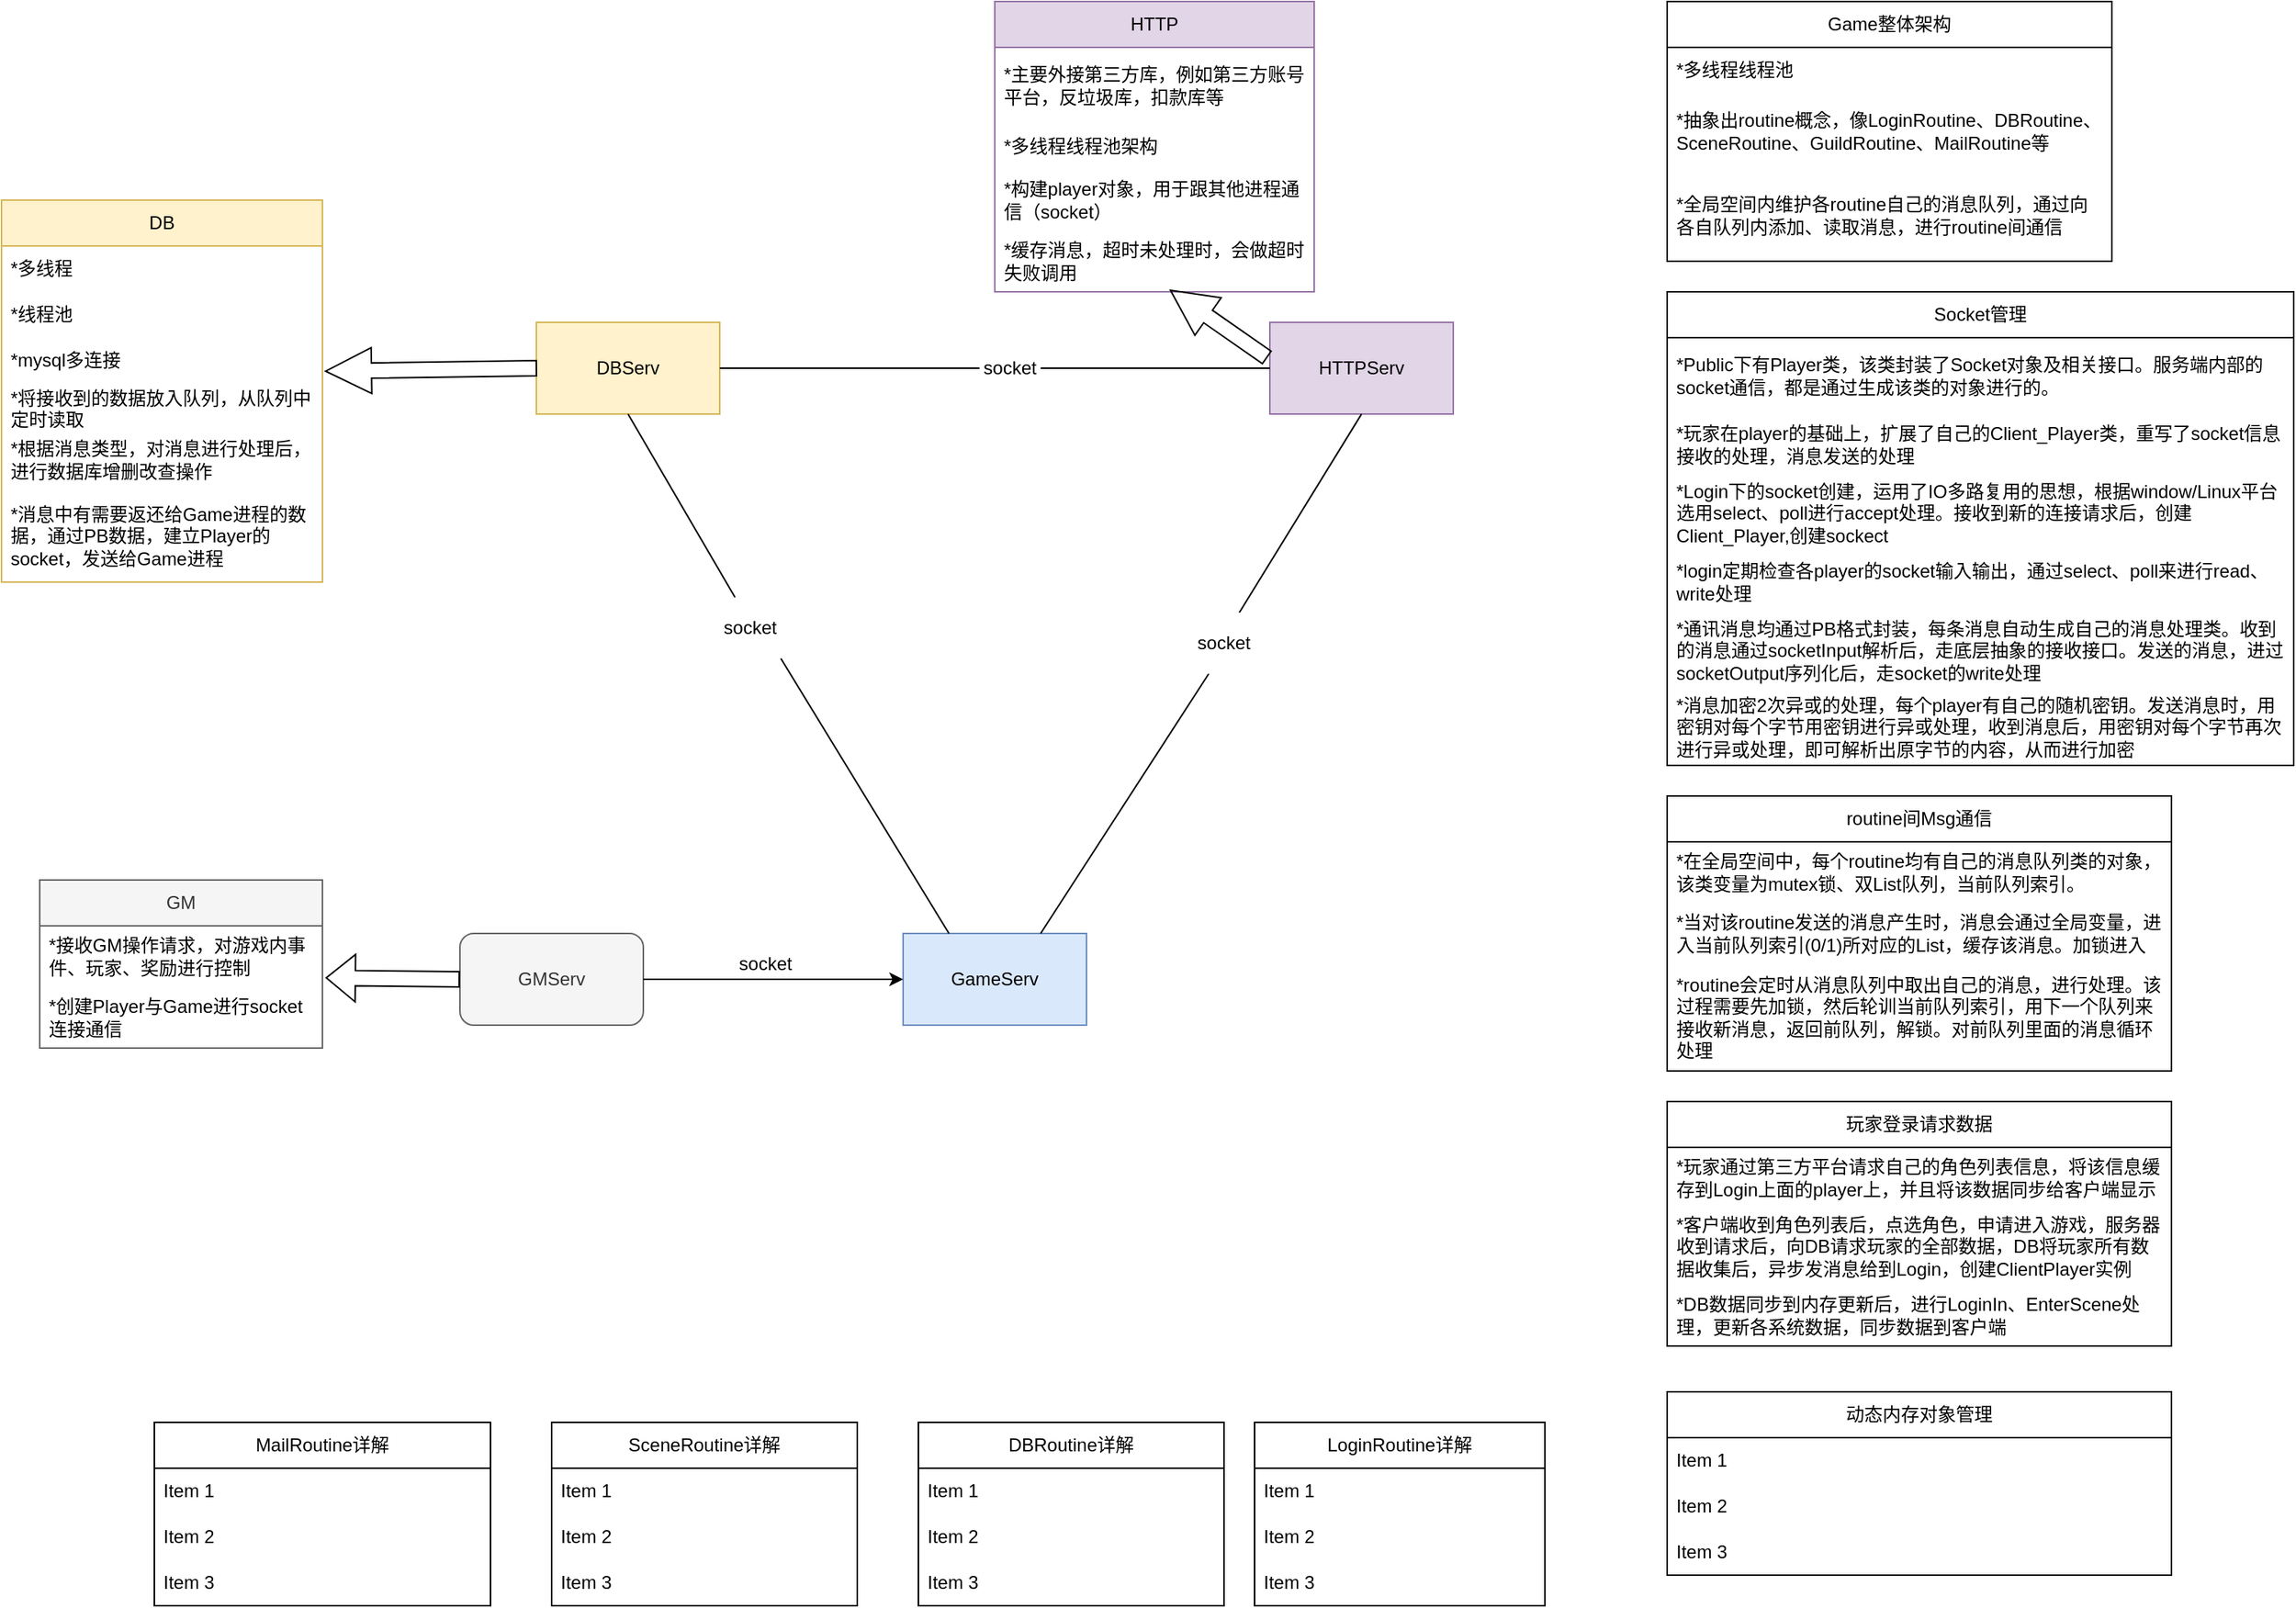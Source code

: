 <mxfile version="20.8.14" type="github">
  <diagram name="第 1 页" id="2zzjvKbSOy1SyM4pG3Pb">
    <mxGraphModel dx="1434" dy="764" grid="1" gridSize="10" guides="1" tooltips="1" connect="1" arrows="1" fold="1" page="1" pageScale="1" pageWidth="827" pageHeight="1169" math="0" shadow="0">
      <root>
        <mxCell id="0" />
        <mxCell id="1" parent="0" />
        <mxCell id="Lvl2Drqpu6WyYU6d_-Ae-1" value="GameServ" style="rounded=0;whiteSpace=wrap;html=1;fillColor=#dae8fc;strokeColor=#6c8ebf;" parent="1" vertex="1">
          <mxGeometry x="670" y="630" width="120" height="60" as="geometry" />
        </mxCell>
        <mxCell id="Lvl2Drqpu6WyYU6d_-Ae-2" value="DBServ" style="rounded=0;whiteSpace=wrap;html=1;fillColor=#fff2cc;strokeColor=#d6b656;" parent="1" vertex="1">
          <mxGeometry x="430" y="230" width="120" height="60" as="geometry" />
        </mxCell>
        <mxCell id="Lvl2Drqpu6WyYU6d_-Ae-3" value="HTTPServ" style="rounded=0;whiteSpace=wrap;html=1;fillColor=#e1d5e7;strokeColor=#9673a6;" parent="1" vertex="1">
          <mxGeometry x="910" y="230" width="120" height="60" as="geometry" />
        </mxCell>
        <mxCell id="Lvl2Drqpu6WyYU6d_-Ae-4" value="GMServ" style="rounded=1;whiteSpace=wrap;html=1;fillColor=#f5f5f5;fontColor=#333333;strokeColor=#666666;" parent="1" vertex="1">
          <mxGeometry x="380" y="630" width="120" height="60" as="geometry" />
        </mxCell>
        <mxCell id="Lvl2Drqpu6WyYU6d_-Ae-5" value="" style="endArrow=none;html=1;rounded=0;entryX=0.5;entryY=1;entryDx=0;entryDy=0;exitX=0.25;exitY=0;exitDx=0;exitDy=0;startArrow=none;" parent="1" source="Lvl2Drqpu6WyYU6d_-Ae-9" target="Lvl2Drqpu6WyYU6d_-Ae-2" edge="1">
          <mxGeometry width="50" height="50" relative="1" as="geometry">
            <mxPoint x="390" y="420" as="sourcePoint" />
            <mxPoint x="440" y="370" as="targetPoint" />
          </mxGeometry>
        </mxCell>
        <mxCell id="Lvl2Drqpu6WyYU6d_-Ae-6" value="" style="endArrow=none;html=1;rounded=0;entryX=0;entryY=0.5;entryDx=0;entryDy=0;exitX=1;exitY=0.5;exitDx=0;exitDy=0;startArrow=none;" parent="1" source="Lvl2Drqpu6WyYU6d_-Ae-13" target="Lvl2Drqpu6WyYU6d_-Ae-3" edge="1">
          <mxGeometry width="50" height="50" relative="1" as="geometry">
            <mxPoint x="390" y="420" as="sourcePoint" />
            <mxPoint x="440" y="370" as="targetPoint" />
          </mxGeometry>
        </mxCell>
        <mxCell id="Lvl2Drqpu6WyYU6d_-Ae-7" value="" style="endArrow=none;html=1;rounded=0;entryX=0.5;entryY=1;entryDx=0;entryDy=0;exitX=0.75;exitY=0;exitDx=0;exitDy=0;startArrow=none;" parent="1" source="Lvl2Drqpu6WyYU6d_-Ae-11" target="Lvl2Drqpu6WyYU6d_-Ae-3" edge="1">
          <mxGeometry width="50" height="50" relative="1" as="geometry">
            <mxPoint x="390" y="420" as="sourcePoint" />
            <mxPoint x="440" y="370" as="targetPoint" />
          </mxGeometry>
        </mxCell>
        <mxCell id="Lvl2Drqpu6WyYU6d_-Ae-10" value="" style="endArrow=none;html=1;rounded=0;entryX=1;entryY=1;entryDx=0;entryDy=0;exitX=0.25;exitY=0;exitDx=0;exitDy=0;" parent="1" source="Lvl2Drqpu6WyYU6d_-Ae-1" target="Lvl2Drqpu6WyYU6d_-Ae-9" edge="1">
          <mxGeometry width="50" height="50" relative="1" as="geometry">
            <mxPoint x="384" y="880" as="sourcePoint" />
            <mxPoint x="170" y="140" as="targetPoint" />
          </mxGeometry>
        </mxCell>
        <mxCell id="Lvl2Drqpu6WyYU6d_-Ae-9" value="socket" style="whiteSpace=wrap;html=1;aspect=fixed;strokeColor=none;" parent="1" vertex="1">
          <mxGeometry x="550" y="410" width="40" height="40" as="geometry" />
        </mxCell>
        <mxCell id="Lvl2Drqpu6WyYU6d_-Ae-12" value="socket" style="whiteSpace=wrap;html=1;aspect=fixed;strokeColor=none;" parent="1" vertex="1">
          <mxGeometry x="560" y="630" width="40" height="40" as="geometry" />
        </mxCell>
        <mxCell id="Lvl2Drqpu6WyYU6d_-Ae-14" value="" style="endArrow=none;html=1;rounded=0;exitX=0.75;exitY=0;exitDx=0;exitDy=0;entryX=0.25;entryY=1;entryDx=0;entryDy=0;" parent="1" source="Lvl2Drqpu6WyYU6d_-Ae-1" target="Lvl2Drqpu6WyYU6d_-Ae-11" edge="1">
          <mxGeometry width="50" height="50" relative="1" as="geometry">
            <mxPoint x="444" y="880" as="sourcePoint" />
            <mxPoint x="960" y="380" as="targetPoint" />
          </mxGeometry>
        </mxCell>
        <mxCell id="Lvl2Drqpu6WyYU6d_-Ae-11" value="socket" style="whiteSpace=wrap;html=1;aspect=fixed;strokeColor=none;" parent="1" vertex="1">
          <mxGeometry x="860" y="420" width="40" height="40" as="geometry" />
        </mxCell>
        <mxCell id="Lvl2Drqpu6WyYU6d_-Ae-16" value="" style="endArrow=none;html=1;rounded=0;entryX=0;entryY=0.5;entryDx=0;entryDy=0;exitX=1;exitY=0.5;exitDx=0;exitDy=0;" parent="1" source="Lvl2Drqpu6WyYU6d_-Ae-2" target="Lvl2Drqpu6WyYU6d_-Ae-13" edge="1">
          <mxGeometry width="50" height="50" relative="1" as="geometry">
            <mxPoint x="280" y="160" as="sourcePoint" />
            <mxPoint x="570" y="160" as="targetPoint" />
          </mxGeometry>
        </mxCell>
        <mxCell id="Lvl2Drqpu6WyYU6d_-Ae-13" value="socket" style="whiteSpace=wrap;html=1;aspect=fixed;strokeColor=none;" parent="1" vertex="1">
          <mxGeometry x="720" y="240" width="40" height="40" as="geometry" />
        </mxCell>
        <mxCell id="Lvl2Drqpu6WyYU6d_-Ae-17" value="" style="endArrow=classic;html=1;rounded=0;exitX=1;exitY=0.5;exitDx=0;exitDy=0;entryX=0;entryY=0.5;entryDx=0;entryDy=0;" parent="1" source="Lvl2Drqpu6WyYU6d_-Ae-4" target="Lvl2Drqpu6WyYU6d_-Ae-1" edge="1">
          <mxGeometry width="50" height="50" relative="1" as="geometry">
            <mxPoint x="390" y="720" as="sourcePoint" />
            <mxPoint x="440" y="670" as="targetPoint" />
          </mxGeometry>
        </mxCell>
        <mxCell id="Lvl2Drqpu6WyYU6d_-Ae-18" value="" style="shape=arrow;endArrow=classic;html=1;rounded=0;exitX=0;exitY=0.5;exitDx=0;exitDy=0;entryX=1.01;entryY=0.733;entryDx=0;entryDy=0;entryPerimeter=0;" parent="1" source="Lvl2Drqpu6WyYU6d_-Ae-2" target="Lvl2Drqpu6WyYU6d_-Ae-31" edge="1">
          <mxGeometry width="50" height="50" relative="1" as="geometry">
            <mxPoint x="390" y="320" as="sourcePoint" />
            <mxPoint x="240" y="150" as="targetPoint" />
          </mxGeometry>
        </mxCell>
        <mxCell id="Lvl2Drqpu6WyYU6d_-Ae-20" value="HTTP" style="swimlane;fontStyle=0;childLayout=stackLayout;horizontal=1;startSize=30;horizontalStack=0;resizeParent=1;resizeParentMax=0;resizeLast=0;collapsible=1;marginBottom=0;whiteSpace=wrap;html=1;fillColor=#e1d5e7;strokeColor=#9673a6;" parent="1" vertex="1">
          <mxGeometry x="730" y="20" width="209" height="190" as="geometry">
            <mxRectangle x="1280" y="40" width="60" height="30" as="alternateBounds" />
          </mxGeometry>
        </mxCell>
        <mxCell id="Lvl2Drqpu6WyYU6d_-Ae-21" value="*主要外接第三方库，例如第三方账号平台，反垃圾库，扣款库等" style="text;strokeColor=none;fillColor=none;align=left;verticalAlign=middle;spacingLeft=4;spacingRight=4;overflow=hidden;points=[[0,0.5],[1,0.5]];portConstraint=eastwest;rotatable=0;whiteSpace=wrap;html=1;" parent="Lvl2Drqpu6WyYU6d_-Ae-20" vertex="1">
          <mxGeometry y="30" width="209" height="50" as="geometry" />
        </mxCell>
        <mxCell id="Lvl2Drqpu6WyYU6d_-Ae-22" value="*多线程线程池架构" style="text;strokeColor=none;fillColor=none;align=left;verticalAlign=middle;spacingLeft=4;spacingRight=4;overflow=hidden;points=[[0,0.5],[1,0.5]];portConstraint=eastwest;rotatable=0;whiteSpace=wrap;html=1;" parent="Lvl2Drqpu6WyYU6d_-Ae-20" vertex="1">
          <mxGeometry y="80" width="209" height="30" as="geometry" />
        </mxCell>
        <mxCell id="Lvl2Drqpu6WyYU6d_-Ae-23" value="*构建player对象，用于跟其他进程通信（socket）" style="text;strokeColor=none;fillColor=none;align=left;verticalAlign=middle;spacingLeft=4;spacingRight=4;overflow=hidden;points=[[0,0.5],[1,0.5]];portConstraint=eastwest;rotatable=0;whiteSpace=wrap;html=1;" parent="Lvl2Drqpu6WyYU6d_-Ae-20" vertex="1">
          <mxGeometry y="110" width="209" height="40" as="geometry" />
        </mxCell>
        <mxCell id="Lvl2Drqpu6WyYU6d_-Ae-26" value="*缓存消息，超时未处理时，会做超时失败调用" style="text;strokeColor=none;fillColor=none;align=left;verticalAlign=middle;spacingLeft=4;spacingRight=4;overflow=hidden;points=[[0,0.5],[1,0.5]];portConstraint=eastwest;rotatable=0;whiteSpace=wrap;html=1;fontSize=12;fontFamily=Helvetica;fontColor=default;" parent="Lvl2Drqpu6WyYU6d_-Ae-20" vertex="1">
          <mxGeometry y="150" width="209" height="40" as="geometry" />
        </mxCell>
        <mxCell id="Lvl2Drqpu6WyYU6d_-Ae-28" value="DB" style="swimlane;fontStyle=0;childLayout=stackLayout;horizontal=1;startSize=30;horizontalStack=0;resizeParent=1;resizeParentMax=0;resizeLast=0;collapsible=1;marginBottom=0;whiteSpace=wrap;html=1;strokeColor=#d6b656;fontFamily=Helvetica;fontSize=12;fillColor=#fff2cc;" parent="1" vertex="1">
          <mxGeometry x="80" y="150" width="210" height="250" as="geometry">
            <mxRectangle x="30" y="40" width="60" height="30" as="alternateBounds" />
          </mxGeometry>
        </mxCell>
        <mxCell id="Lvl2Drqpu6WyYU6d_-Ae-29" value="*多线程" style="text;strokeColor=none;fillColor=none;align=left;verticalAlign=middle;spacingLeft=4;spacingRight=4;overflow=hidden;points=[[0,0.5],[1,0.5]];portConstraint=eastwest;rotatable=0;whiteSpace=wrap;html=1;fontSize=12;fontFamily=Helvetica;fontColor=default;" parent="Lvl2Drqpu6WyYU6d_-Ae-28" vertex="1">
          <mxGeometry y="30" width="210" height="30" as="geometry" />
        </mxCell>
        <mxCell id="Lvl2Drqpu6WyYU6d_-Ae-30" value="*线程池" style="text;strokeColor=none;fillColor=none;align=left;verticalAlign=middle;spacingLeft=4;spacingRight=4;overflow=hidden;points=[[0,0.5],[1,0.5]];portConstraint=eastwest;rotatable=0;whiteSpace=wrap;html=1;fontSize=12;fontFamily=Helvetica;fontColor=default;" parent="Lvl2Drqpu6WyYU6d_-Ae-28" vertex="1">
          <mxGeometry y="60" width="210" height="30" as="geometry" />
        </mxCell>
        <mxCell id="Lvl2Drqpu6WyYU6d_-Ae-31" value="*mysql多连接" style="text;strokeColor=none;fillColor=none;align=left;verticalAlign=middle;spacingLeft=4;spacingRight=4;overflow=hidden;points=[[0,0.5],[1,0.5]];portConstraint=eastwest;rotatable=0;whiteSpace=wrap;html=1;fontSize=12;fontFamily=Helvetica;fontColor=default;" parent="Lvl2Drqpu6WyYU6d_-Ae-28" vertex="1">
          <mxGeometry y="90" width="210" height="30" as="geometry" />
        </mxCell>
        <mxCell id="Lvl2Drqpu6WyYU6d_-Ae-32" value="*将接收到的数据放入队列，从队列中定时读取" style="text;strokeColor=none;fillColor=none;align=left;verticalAlign=middle;spacingLeft=4;spacingRight=4;overflow=hidden;points=[[0,0.5],[1,0.5]];portConstraint=eastwest;rotatable=0;whiteSpace=wrap;html=1;fontSize=12;fontFamily=Helvetica;fontColor=default;" parent="Lvl2Drqpu6WyYU6d_-Ae-28" vertex="1">
          <mxGeometry y="120" width="210" height="30" as="geometry" />
        </mxCell>
        <mxCell id="Lvl2Drqpu6WyYU6d_-Ae-34" value="*根据消息类型，对消息进行处理后，进行数据库增删改查操作" style="text;strokeColor=none;fillColor=none;align=left;verticalAlign=middle;spacingLeft=4;spacingRight=4;overflow=hidden;points=[[0,0.5],[1,0.5]];portConstraint=eastwest;rotatable=0;whiteSpace=wrap;html=1;fontSize=12;fontFamily=Helvetica;fontColor=default;" parent="Lvl2Drqpu6WyYU6d_-Ae-28" vertex="1">
          <mxGeometry y="150" width="210" height="40" as="geometry" />
        </mxCell>
        <mxCell id="Lvl2Drqpu6WyYU6d_-Ae-33" value="*消息中有需要返还给Game进程的数据，通过PB数据，建立Player的socket，发送给Game进程" style="text;strokeColor=none;fillColor=none;align=left;verticalAlign=middle;spacingLeft=4;spacingRight=4;overflow=hidden;points=[[0,0.5],[1,0.5]];portConstraint=eastwest;rotatable=0;whiteSpace=wrap;html=1;fontSize=12;fontFamily=Helvetica;fontColor=default;" parent="Lvl2Drqpu6WyYU6d_-Ae-28" vertex="1">
          <mxGeometry y="190" width="210" height="60" as="geometry" />
        </mxCell>
        <mxCell id="Lvl2Drqpu6WyYU6d_-Ae-35" value="" style="shape=arrow;endArrow=classic;html=1;rounded=0;fontFamily=Helvetica;fontSize=12;fontColor=default;entryX=0.55;entryY=0.975;entryDx=0;entryDy=0;entryPerimeter=0;exitX=-0.017;exitY=0.383;exitDx=0;exitDy=0;exitPerimeter=0;" parent="1" source="Lvl2Drqpu6WyYU6d_-Ae-3" target="Lvl2Drqpu6WyYU6d_-Ae-26" edge="1">
          <mxGeometry width="50" height="50" relative="1" as="geometry">
            <mxPoint x="850" y="220" as="sourcePoint" />
            <mxPoint x="900" y="170" as="targetPoint" />
          </mxGeometry>
        </mxCell>
        <mxCell id="Lvl2Drqpu6WyYU6d_-Ae-37" value="Game整体架构" style="swimlane;fontStyle=0;childLayout=stackLayout;horizontal=1;startSize=30;horizontalStack=0;resizeParent=1;resizeParentMax=0;resizeLast=0;collapsible=1;marginBottom=0;whiteSpace=wrap;html=1;strokeColor=default;fontFamily=Helvetica;fontSize=12;fontColor=default;fillColor=default;" parent="1" vertex="1">
          <mxGeometry x="1170" y="20" width="291" height="170" as="geometry" />
        </mxCell>
        <mxCell id="Lvl2Drqpu6WyYU6d_-Ae-38" value="*多线程线程池" style="text;strokeColor=none;fillColor=none;align=left;verticalAlign=middle;spacingLeft=4;spacingRight=4;overflow=hidden;points=[[0,0.5],[1,0.5]];portConstraint=eastwest;rotatable=0;whiteSpace=wrap;html=1;fontSize=12;fontFamily=Helvetica;fontColor=default;" parent="Lvl2Drqpu6WyYU6d_-Ae-37" vertex="1">
          <mxGeometry y="30" width="291" height="30" as="geometry" />
        </mxCell>
        <mxCell id="Lvl2Drqpu6WyYU6d_-Ae-39" value="*抽象出routine概念，像LoginRoutine、DBRoutine、SceneRoutine、GuildRoutine、MailRoutine等" style="text;strokeColor=none;fillColor=none;align=left;verticalAlign=middle;spacingLeft=4;spacingRight=4;overflow=hidden;points=[[0,0.5],[1,0.5]];portConstraint=eastwest;rotatable=0;whiteSpace=wrap;html=1;fontSize=12;fontFamily=Helvetica;fontColor=default;" parent="Lvl2Drqpu6WyYU6d_-Ae-37" vertex="1">
          <mxGeometry y="60" width="291" height="50" as="geometry" />
        </mxCell>
        <mxCell id="Lvl2Drqpu6WyYU6d_-Ae-40" value="*全局空间内维护各routine自己的消息队列，通过向各自队列内添加、读取消息，进行routine间通信" style="text;strokeColor=none;fillColor=none;align=left;verticalAlign=middle;spacingLeft=4;spacingRight=4;overflow=hidden;points=[[0,0.5],[1,0.5]];portConstraint=eastwest;rotatable=0;whiteSpace=wrap;html=1;fontSize=12;fontFamily=Helvetica;fontColor=default;" parent="Lvl2Drqpu6WyYU6d_-Ae-37" vertex="1">
          <mxGeometry y="110" width="291" height="60" as="geometry" />
        </mxCell>
        <mxCell id="Lvl2Drqpu6WyYU6d_-Ae-41" value="Socket管理" style="swimlane;fontStyle=0;childLayout=stackLayout;horizontal=1;startSize=30;horizontalStack=0;resizeParent=1;resizeParentMax=0;resizeLast=0;collapsible=1;marginBottom=0;whiteSpace=wrap;html=1;strokeColor=default;fontFamily=Helvetica;fontSize=12;fontColor=default;fillColor=default;" parent="1" vertex="1">
          <mxGeometry x="1170" y="210" width="410" height="310" as="geometry" />
        </mxCell>
        <mxCell id="Lvl2Drqpu6WyYU6d_-Ae-42" value="*Public下有Player类，该类封装了Socket对象及相关接口。服务端内部的socket通信，都是通过生成该类的对象进行的。" style="text;strokeColor=none;fillColor=none;align=left;verticalAlign=middle;spacingLeft=4;spacingRight=4;overflow=hidden;points=[[0,0.5],[1,0.5]];portConstraint=eastwest;rotatable=0;whiteSpace=wrap;html=1;fontSize=12;fontFamily=Helvetica;fontColor=default;" parent="Lvl2Drqpu6WyYU6d_-Ae-41" vertex="1">
          <mxGeometry y="30" width="410" height="50" as="geometry" />
        </mxCell>
        <mxCell id="Lvl2Drqpu6WyYU6d_-Ae-43" value="*玩家在player的基础上，扩展了自己的Client_Player类，重写了socket信息接收的处理，消息发送的处理" style="text;strokeColor=none;fillColor=none;align=left;verticalAlign=middle;spacingLeft=4;spacingRight=4;overflow=hidden;points=[[0,0.5],[1,0.5]];portConstraint=eastwest;rotatable=0;whiteSpace=wrap;html=1;fontSize=12;fontFamily=Helvetica;fontColor=default;" parent="Lvl2Drqpu6WyYU6d_-Ae-41" vertex="1">
          <mxGeometry y="80" width="410" height="40" as="geometry" />
        </mxCell>
        <mxCell id="Lvl2Drqpu6WyYU6d_-Ae-44" value="*Login下的socket创建，运用了IO多路复用的思想，根据window/Linux平台选用select、poll进行accept处理。接收到新的连接请求后，创建Client_Player,创建sockect" style="text;strokeColor=none;fillColor=none;align=left;verticalAlign=middle;spacingLeft=4;spacingRight=4;overflow=hidden;points=[[0,0.5],[1,0.5]];portConstraint=eastwest;rotatable=0;whiteSpace=wrap;html=1;fontSize=12;fontFamily=Helvetica;fontColor=default;" parent="Lvl2Drqpu6WyYU6d_-Ae-41" vertex="1">
          <mxGeometry y="120" width="410" height="50" as="geometry" />
        </mxCell>
        <mxCell id="Lvl2Drqpu6WyYU6d_-Ae-78" value="*login定期检查各player的socket输入输出，通过select、poll来进行read、write处理" style="text;strokeColor=none;fillColor=none;align=left;verticalAlign=middle;spacingLeft=4;spacingRight=4;overflow=hidden;points=[[0,0.5],[1,0.5]];portConstraint=eastwest;rotatable=0;whiteSpace=wrap;html=1;fontSize=12;fontFamily=Helvetica;fontColor=default;" parent="Lvl2Drqpu6WyYU6d_-Ae-41" vertex="1">
          <mxGeometry y="170" width="410" height="40" as="geometry" />
        </mxCell>
        <mxCell id="Lvl2Drqpu6WyYU6d_-Ae-80" value="*通讯消息均通过PB格式封装，每条消息自动生成自己的消息处理类。收到的消息通过socketInput解析后，走底层抽象的接收接口。发送的消息，进过socketOutput序列化后，走socket的write处理" style="text;strokeColor=none;fillColor=none;align=left;verticalAlign=middle;spacingLeft=4;spacingRight=4;overflow=hidden;points=[[0,0.5],[1,0.5]];portConstraint=eastwest;rotatable=0;whiteSpace=wrap;html=1;fontSize=12;fontFamily=Helvetica;fontColor=default;" parent="Lvl2Drqpu6WyYU6d_-Ae-41" vertex="1">
          <mxGeometry y="210" width="410" height="50" as="geometry" />
        </mxCell>
        <mxCell id="Lvl2Drqpu6WyYU6d_-Ae-79" value="*消息加密2次异或的处理，每个player有自己的随机密钥。发送消息时，用密钥对每个字节用密钥进行异或处理，收到消息后，用密钥对每个字节再次进行异或处理，即可解析出原字节的内容，从而进行加密" style="text;strokeColor=none;fillColor=none;align=left;verticalAlign=middle;spacingLeft=4;spacingRight=4;overflow=hidden;points=[[0,0.5],[1,0.5]];portConstraint=eastwest;rotatable=0;whiteSpace=wrap;html=1;fontSize=12;fontFamily=Helvetica;fontColor=default;" parent="Lvl2Drqpu6WyYU6d_-Ae-41" vertex="1">
          <mxGeometry y="260" width="410" height="50" as="geometry" />
        </mxCell>
        <mxCell id="Lvl2Drqpu6WyYU6d_-Ae-45" value="routine间Msg通信" style="swimlane;fontStyle=0;childLayout=stackLayout;horizontal=1;startSize=30;horizontalStack=0;resizeParent=1;resizeParentMax=0;resizeLast=0;collapsible=1;marginBottom=0;whiteSpace=wrap;html=1;strokeColor=default;fontFamily=Helvetica;fontSize=12;fontColor=default;fillColor=default;" parent="1" vertex="1">
          <mxGeometry x="1170" y="540" width="330" height="180" as="geometry" />
        </mxCell>
        <mxCell id="Lvl2Drqpu6WyYU6d_-Ae-46" value="*在全局空间中，每个routine均有自己的消息队列类的对象，该类变量为mutex锁、双List队列，当前队列索引。" style="text;strokeColor=none;fillColor=none;align=left;verticalAlign=middle;spacingLeft=4;spacingRight=4;overflow=hidden;points=[[0,0.5],[1,0.5]];portConstraint=eastwest;rotatable=0;whiteSpace=wrap;html=1;fontSize=12;fontFamily=Helvetica;fontColor=default;" parent="Lvl2Drqpu6WyYU6d_-Ae-45" vertex="1">
          <mxGeometry y="30" width="330" height="40" as="geometry" />
        </mxCell>
        <mxCell id="Lvl2Drqpu6WyYU6d_-Ae-47" value="*当对该routine发送的消息产生时，消息会通过全局变量，进入当前队列索引(0/1)所对应的List，缓存该消息。加锁进入" style="text;strokeColor=none;fillColor=none;align=left;verticalAlign=middle;spacingLeft=4;spacingRight=4;overflow=hidden;points=[[0,0.5],[1,0.5]];portConstraint=eastwest;rotatable=0;whiteSpace=wrap;html=1;fontSize=12;fontFamily=Helvetica;fontColor=default;" parent="Lvl2Drqpu6WyYU6d_-Ae-45" vertex="1">
          <mxGeometry y="70" width="330" height="40" as="geometry" />
        </mxCell>
        <mxCell id="Lvl2Drqpu6WyYU6d_-Ae-48" value="*routine会定时从消息队列中取出自己的消息，进行处理。该过程需要先加锁，然后轮训当前队列索引，用下一个队列来接收新消息，返回前队列，解锁。对前队列里面的消息循环处理" style="text;strokeColor=none;fillColor=none;align=left;verticalAlign=middle;spacingLeft=4;spacingRight=4;overflow=hidden;points=[[0,0.5],[1,0.5]];portConstraint=eastwest;rotatable=0;whiteSpace=wrap;html=1;fontSize=12;fontFamily=Helvetica;fontColor=default;" parent="Lvl2Drqpu6WyYU6d_-Ae-45" vertex="1">
          <mxGeometry y="110" width="330" height="70" as="geometry" />
        </mxCell>
        <mxCell id="Lvl2Drqpu6WyYU6d_-Ae-49" value="玩家登录请求数据" style="swimlane;fontStyle=0;childLayout=stackLayout;horizontal=1;startSize=30;horizontalStack=0;resizeParent=1;resizeParentMax=0;resizeLast=0;collapsible=1;marginBottom=0;whiteSpace=wrap;html=1;strokeColor=default;fontFamily=Helvetica;fontSize=12;fontColor=default;fillColor=default;" parent="1" vertex="1">
          <mxGeometry x="1170" y="740" width="330" height="160" as="geometry" />
        </mxCell>
        <mxCell id="Lvl2Drqpu6WyYU6d_-Ae-50" value="*玩家通过第三方平台请求自己的角色列表信息，将该信息缓存到Login上面的player上，并且将该数据同步给客户端显示" style="text;strokeColor=none;fillColor=none;align=left;verticalAlign=middle;spacingLeft=4;spacingRight=4;overflow=hidden;points=[[0,0.5],[1,0.5]];portConstraint=eastwest;rotatable=0;whiteSpace=wrap;html=1;fontSize=12;fontFamily=Helvetica;fontColor=default;" parent="Lvl2Drqpu6WyYU6d_-Ae-49" vertex="1">
          <mxGeometry y="30" width="330" height="40" as="geometry" />
        </mxCell>
        <mxCell id="Lvl2Drqpu6WyYU6d_-Ae-51" value="*客户端收到角色列表后，点选角色，申请进入游戏，服务器收到请求后，向DB请求玩家的全部数据，DB将玩家所有数据收集后，异步发消息给到Login，创建ClientPlayer实例" style="text;strokeColor=none;fillColor=none;align=left;verticalAlign=middle;spacingLeft=4;spacingRight=4;overflow=hidden;points=[[0,0.5],[1,0.5]];portConstraint=eastwest;rotatable=0;whiteSpace=wrap;html=1;fontSize=12;fontFamily=Helvetica;fontColor=default;" parent="Lvl2Drqpu6WyYU6d_-Ae-49" vertex="1">
          <mxGeometry y="70" width="330" height="50" as="geometry" />
        </mxCell>
        <mxCell id="Lvl2Drqpu6WyYU6d_-Ae-52" value="*DB数据同步到内存更新后，进行LoginIn、EnterScene处理，更新各系统数据，同步数据到客户端" style="text;strokeColor=none;fillColor=none;align=left;verticalAlign=middle;spacingLeft=4;spacingRight=4;overflow=hidden;points=[[0,0.5],[1,0.5]];portConstraint=eastwest;rotatable=0;whiteSpace=wrap;html=1;fontSize=12;fontFamily=Helvetica;fontColor=default;" parent="Lvl2Drqpu6WyYU6d_-Ae-49" vertex="1">
          <mxGeometry y="120" width="330" height="40" as="geometry" />
        </mxCell>
        <mxCell id="Lvl2Drqpu6WyYU6d_-Ae-53" value="动态内存对象管理" style="swimlane;fontStyle=0;childLayout=stackLayout;horizontal=1;startSize=30;horizontalStack=0;resizeParent=1;resizeParentMax=0;resizeLast=0;collapsible=1;marginBottom=0;whiteSpace=wrap;html=1;strokeColor=default;fontFamily=Helvetica;fontSize=12;fontColor=default;fillColor=default;" parent="1" vertex="1">
          <mxGeometry x="1170" y="930" width="330" height="120" as="geometry" />
        </mxCell>
        <mxCell id="Lvl2Drqpu6WyYU6d_-Ae-54" value="Item 1" style="text;strokeColor=none;fillColor=none;align=left;verticalAlign=middle;spacingLeft=4;spacingRight=4;overflow=hidden;points=[[0,0.5],[1,0.5]];portConstraint=eastwest;rotatable=0;whiteSpace=wrap;html=1;fontSize=12;fontFamily=Helvetica;fontColor=default;" parent="Lvl2Drqpu6WyYU6d_-Ae-53" vertex="1">
          <mxGeometry y="30" width="330" height="30" as="geometry" />
        </mxCell>
        <mxCell id="Lvl2Drqpu6WyYU6d_-Ae-55" value="Item 2" style="text;strokeColor=none;fillColor=none;align=left;verticalAlign=middle;spacingLeft=4;spacingRight=4;overflow=hidden;points=[[0,0.5],[1,0.5]];portConstraint=eastwest;rotatable=0;whiteSpace=wrap;html=1;fontSize=12;fontFamily=Helvetica;fontColor=default;" parent="Lvl2Drqpu6WyYU6d_-Ae-53" vertex="1">
          <mxGeometry y="60" width="330" height="30" as="geometry" />
        </mxCell>
        <mxCell id="Lvl2Drqpu6WyYU6d_-Ae-56" value="Item 3" style="text;strokeColor=none;fillColor=none;align=left;verticalAlign=middle;spacingLeft=4;spacingRight=4;overflow=hidden;points=[[0,0.5],[1,0.5]];portConstraint=eastwest;rotatable=0;whiteSpace=wrap;html=1;fontSize=12;fontFamily=Helvetica;fontColor=default;" parent="Lvl2Drqpu6WyYU6d_-Ae-53" vertex="1">
          <mxGeometry y="90" width="330" height="30" as="geometry" />
        </mxCell>
        <mxCell id="Lvl2Drqpu6WyYU6d_-Ae-57" value="GM" style="swimlane;fontStyle=0;childLayout=stackLayout;horizontal=1;startSize=30;horizontalStack=0;resizeParent=1;resizeParentMax=0;resizeLast=0;collapsible=1;marginBottom=0;whiteSpace=wrap;html=1;strokeColor=#666666;fontFamily=Helvetica;fontSize=12;fontColor=#333333;fillColor=#f5f5f5;" parent="1" vertex="1">
          <mxGeometry x="105" y="595" width="185" height="110" as="geometry" />
        </mxCell>
        <mxCell id="Lvl2Drqpu6WyYU6d_-Ae-58" value="*接收GM操作请求，对游戏内事件、玩家、奖励进行控制" style="text;strokeColor=none;fillColor=none;align=left;verticalAlign=middle;spacingLeft=4;spacingRight=4;overflow=hidden;points=[[0,0.5],[1,0.5]];portConstraint=eastwest;rotatable=0;whiteSpace=wrap;html=1;fontSize=12;fontFamily=Helvetica;fontColor=default;" parent="Lvl2Drqpu6WyYU6d_-Ae-57" vertex="1">
          <mxGeometry y="30" width="185" height="40" as="geometry" />
        </mxCell>
        <mxCell id="Lvl2Drqpu6WyYU6d_-Ae-59" value="*创建Player与Game进行socket连接通信" style="text;strokeColor=none;fillColor=none;align=left;verticalAlign=middle;spacingLeft=4;spacingRight=4;overflow=hidden;points=[[0,0.5],[1,0.5]];portConstraint=eastwest;rotatable=0;whiteSpace=wrap;html=1;fontSize=12;fontFamily=Helvetica;fontColor=default;" parent="Lvl2Drqpu6WyYU6d_-Ae-57" vertex="1">
          <mxGeometry y="70" width="185" height="40" as="geometry" />
        </mxCell>
        <mxCell id="Lvl2Drqpu6WyYU6d_-Ae-61" value="" style="shape=flexArrow;endArrow=classic;html=1;rounded=0;fontFamily=Helvetica;fontSize=12;fontColor=default;startSize=30;exitX=0;exitY=0.5;exitDx=0;exitDy=0;entryX=1.011;entryY=0.85;entryDx=0;entryDy=0;entryPerimeter=0;" parent="1" source="Lvl2Drqpu6WyYU6d_-Ae-4" target="Lvl2Drqpu6WyYU6d_-Ae-58" edge="1">
          <mxGeometry width="50" height="50" relative="1" as="geometry">
            <mxPoint x="410" y="510" as="sourcePoint" />
            <mxPoint x="210" y="660" as="targetPoint" />
          </mxGeometry>
        </mxCell>
        <mxCell id="Lvl2Drqpu6WyYU6d_-Ae-62" value="LoginRoutine详解" style="swimlane;fontStyle=0;childLayout=stackLayout;horizontal=1;startSize=30;horizontalStack=0;resizeParent=1;resizeParentMax=0;resizeLast=0;collapsible=1;marginBottom=0;whiteSpace=wrap;html=1;strokeColor=default;fontFamily=Helvetica;fontSize=12;fontColor=default;fillColor=default;" parent="1" vertex="1">
          <mxGeometry x="900" y="950" width="190" height="120" as="geometry" />
        </mxCell>
        <mxCell id="Lvl2Drqpu6WyYU6d_-Ae-63" value="Item 1" style="text;strokeColor=none;fillColor=none;align=left;verticalAlign=middle;spacingLeft=4;spacingRight=4;overflow=hidden;points=[[0,0.5],[1,0.5]];portConstraint=eastwest;rotatable=0;whiteSpace=wrap;html=1;fontSize=12;fontFamily=Helvetica;fontColor=default;" parent="Lvl2Drqpu6WyYU6d_-Ae-62" vertex="1">
          <mxGeometry y="30" width="190" height="30" as="geometry" />
        </mxCell>
        <mxCell id="Lvl2Drqpu6WyYU6d_-Ae-64" value="Item 2" style="text;strokeColor=none;fillColor=none;align=left;verticalAlign=middle;spacingLeft=4;spacingRight=4;overflow=hidden;points=[[0,0.5],[1,0.5]];portConstraint=eastwest;rotatable=0;whiteSpace=wrap;html=1;fontSize=12;fontFamily=Helvetica;fontColor=default;" parent="Lvl2Drqpu6WyYU6d_-Ae-62" vertex="1">
          <mxGeometry y="60" width="190" height="30" as="geometry" />
        </mxCell>
        <mxCell id="Lvl2Drqpu6WyYU6d_-Ae-65" value="Item 3" style="text;strokeColor=none;fillColor=none;align=left;verticalAlign=middle;spacingLeft=4;spacingRight=4;overflow=hidden;points=[[0,0.5],[1,0.5]];portConstraint=eastwest;rotatable=0;whiteSpace=wrap;html=1;fontSize=12;fontFamily=Helvetica;fontColor=default;" parent="Lvl2Drqpu6WyYU6d_-Ae-62" vertex="1">
          <mxGeometry y="90" width="190" height="30" as="geometry" />
        </mxCell>
        <mxCell id="Lvl2Drqpu6WyYU6d_-Ae-66" value="DBRoutine详解" style="swimlane;fontStyle=0;childLayout=stackLayout;horizontal=1;startSize=30;horizontalStack=0;resizeParent=1;resizeParentMax=0;resizeLast=0;collapsible=1;marginBottom=0;whiteSpace=wrap;html=1;strokeColor=default;fontFamily=Helvetica;fontSize=12;fontColor=default;fillColor=default;" parent="1" vertex="1">
          <mxGeometry x="680" y="950" width="200" height="120" as="geometry" />
        </mxCell>
        <mxCell id="Lvl2Drqpu6WyYU6d_-Ae-67" value="Item 1" style="text;strokeColor=none;fillColor=none;align=left;verticalAlign=middle;spacingLeft=4;spacingRight=4;overflow=hidden;points=[[0,0.5],[1,0.5]];portConstraint=eastwest;rotatable=0;whiteSpace=wrap;html=1;fontSize=12;fontFamily=Helvetica;fontColor=default;" parent="Lvl2Drqpu6WyYU6d_-Ae-66" vertex="1">
          <mxGeometry y="30" width="200" height="30" as="geometry" />
        </mxCell>
        <mxCell id="Lvl2Drqpu6WyYU6d_-Ae-68" value="Item 2" style="text;strokeColor=none;fillColor=none;align=left;verticalAlign=middle;spacingLeft=4;spacingRight=4;overflow=hidden;points=[[0,0.5],[1,0.5]];portConstraint=eastwest;rotatable=0;whiteSpace=wrap;html=1;fontSize=12;fontFamily=Helvetica;fontColor=default;" parent="Lvl2Drqpu6WyYU6d_-Ae-66" vertex="1">
          <mxGeometry y="60" width="200" height="30" as="geometry" />
        </mxCell>
        <mxCell id="Lvl2Drqpu6WyYU6d_-Ae-69" value="Item 3" style="text;strokeColor=none;fillColor=none;align=left;verticalAlign=middle;spacingLeft=4;spacingRight=4;overflow=hidden;points=[[0,0.5],[1,0.5]];portConstraint=eastwest;rotatable=0;whiteSpace=wrap;html=1;fontSize=12;fontFamily=Helvetica;fontColor=default;" parent="Lvl2Drqpu6WyYU6d_-Ae-66" vertex="1">
          <mxGeometry y="90" width="200" height="30" as="geometry" />
        </mxCell>
        <mxCell id="Lvl2Drqpu6WyYU6d_-Ae-70" value="SceneRoutine详解" style="swimlane;fontStyle=0;childLayout=stackLayout;horizontal=1;startSize=30;horizontalStack=0;resizeParent=1;resizeParentMax=0;resizeLast=0;collapsible=1;marginBottom=0;whiteSpace=wrap;html=1;strokeColor=default;fontFamily=Helvetica;fontSize=12;fontColor=default;fillColor=default;" parent="1" vertex="1">
          <mxGeometry x="440" y="950" width="200" height="120" as="geometry" />
        </mxCell>
        <mxCell id="Lvl2Drqpu6WyYU6d_-Ae-71" value="Item 1" style="text;strokeColor=none;fillColor=none;align=left;verticalAlign=middle;spacingLeft=4;spacingRight=4;overflow=hidden;points=[[0,0.5],[1,0.5]];portConstraint=eastwest;rotatable=0;whiteSpace=wrap;html=1;fontSize=12;fontFamily=Helvetica;fontColor=default;" parent="Lvl2Drqpu6WyYU6d_-Ae-70" vertex="1">
          <mxGeometry y="30" width="200" height="30" as="geometry" />
        </mxCell>
        <mxCell id="Lvl2Drqpu6WyYU6d_-Ae-72" value="Item 2" style="text;strokeColor=none;fillColor=none;align=left;verticalAlign=middle;spacingLeft=4;spacingRight=4;overflow=hidden;points=[[0,0.5],[1,0.5]];portConstraint=eastwest;rotatable=0;whiteSpace=wrap;html=1;fontSize=12;fontFamily=Helvetica;fontColor=default;" parent="Lvl2Drqpu6WyYU6d_-Ae-70" vertex="1">
          <mxGeometry y="60" width="200" height="30" as="geometry" />
        </mxCell>
        <mxCell id="Lvl2Drqpu6WyYU6d_-Ae-73" value="Item 3" style="text;strokeColor=none;fillColor=none;align=left;verticalAlign=middle;spacingLeft=4;spacingRight=4;overflow=hidden;points=[[0,0.5],[1,0.5]];portConstraint=eastwest;rotatable=0;whiteSpace=wrap;html=1;fontSize=12;fontFamily=Helvetica;fontColor=default;" parent="Lvl2Drqpu6WyYU6d_-Ae-70" vertex="1">
          <mxGeometry y="90" width="200" height="30" as="geometry" />
        </mxCell>
        <mxCell id="Lvl2Drqpu6WyYU6d_-Ae-74" value="MailRoutine详解" style="swimlane;fontStyle=0;childLayout=stackLayout;horizontal=1;startSize=30;horizontalStack=0;resizeParent=1;resizeParentMax=0;resizeLast=0;collapsible=1;marginBottom=0;whiteSpace=wrap;html=1;strokeColor=default;fontFamily=Helvetica;fontSize=12;fontColor=default;fillColor=default;" parent="1" vertex="1">
          <mxGeometry x="180" y="950" width="220" height="120" as="geometry" />
        </mxCell>
        <mxCell id="Lvl2Drqpu6WyYU6d_-Ae-75" value="Item 1" style="text;strokeColor=none;fillColor=none;align=left;verticalAlign=middle;spacingLeft=4;spacingRight=4;overflow=hidden;points=[[0,0.5],[1,0.5]];portConstraint=eastwest;rotatable=0;whiteSpace=wrap;html=1;fontSize=12;fontFamily=Helvetica;fontColor=default;" parent="Lvl2Drqpu6WyYU6d_-Ae-74" vertex="1">
          <mxGeometry y="30" width="220" height="30" as="geometry" />
        </mxCell>
        <mxCell id="Lvl2Drqpu6WyYU6d_-Ae-76" value="Item 2" style="text;strokeColor=none;fillColor=none;align=left;verticalAlign=middle;spacingLeft=4;spacingRight=4;overflow=hidden;points=[[0,0.5],[1,0.5]];portConstraint=eastwest;rotatable=0;whiteSpace=wrap;html=1;fontSize=12;fontFamily=Helvetica;fontColor=default;" parent="Lvl2Drqpu6WyYU6d_-Ae-74" vertex="1">
          <mxGeometry y="60" width="220" height="30" as="geometry" />
        </mxCell>
        <mxCell id="Lvl2Drqpu6WyYU6d_-Ae-77" value="Item 3" style="text;strokeColor=none;fillColor=none;align=left;verticalAlign=middle;spacingLeft=4;spacingRight=4;overflow=hidden;points=[[0,0.5],[1,0.5]];portConstraint=eastwest;rotatable=0;whiteSpace=wrap;html=1;fontSize=12;fontFamily=Helvetica;fontColor=default;" parent="Lvl2Drqpu6WyYU6d_-Ae-74" vertex="1">
          <mxGeometry y="90" width="220" height="30" as="geometry" />
        </mxCell>
      </root>
    </mxGraphModel>
  </diagram>
</mxfile>
